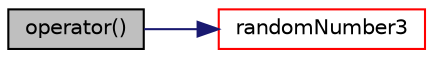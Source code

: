 digraph "operator()"
{
 // LATEX_PDF_SIZE
  edge [fontname="Helvetica",fontsize="10",labelfontname="Helvetica",labelfontsize="10"];
  node [fontname="Helvetica",fontsize="10",shape=record];
  rankdir="LR";
  Node1 [label="operator()",height=0.2,width=0.4,color="black", fillcolor="grey75", style="filled", fontcolor="black",tooltip=" "];
  Node1 -> Node2 [color="midnightblue",fontsize="10",style="solid",fontname="Helvetica"];
  Node2 [label="randomNumber3",height=0.2,width=0.4,color="red", fillcolor="white", style="filled",URL="$classpFlow_1_1uniformRandomUint32.html#a06a39076b1ff01f72f564ef3f5866774",tooltip=" "];
}
